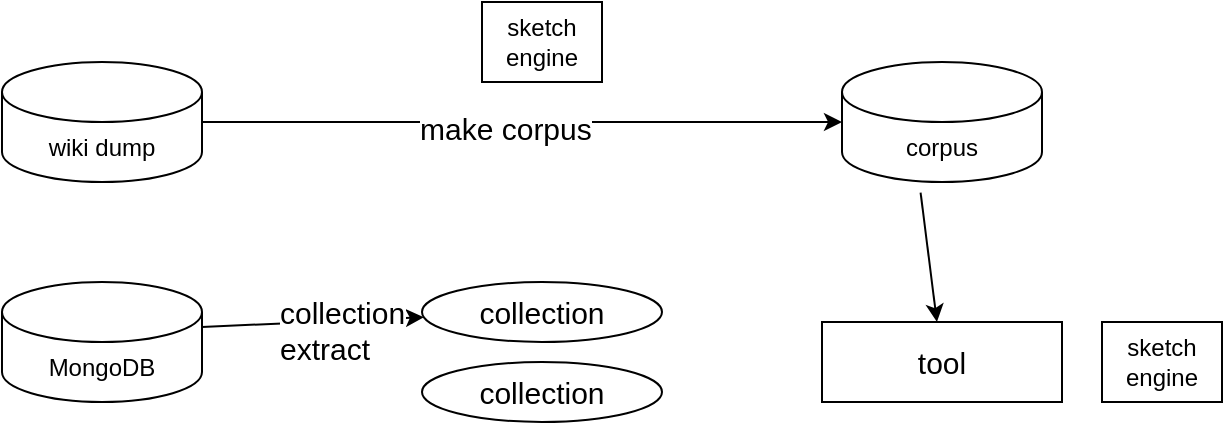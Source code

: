 <mxfile version="20.4.1" type="browser"><diagram id="C5RBs43oDa-KdzZeNtuy" name="Page-1"><mxGraphModel dx="782" dy="436" grid="1" gridSize="10" guides="1" tooltips="1" connect="1" arrows="1" fold="1" page="1" pageScale="1" pageWidth="827" pageHeight="1169" math="0" shadow="0"><root><mxCell id="WIyWlLk6GJQsqaUBKTNV-0"/><mxCell id="WIyWlLk6GJQsqaUBKTNV-1" parent="WIyWlLk6GJQsqaUBKTNV-0"/><mxCell id="zNuz3nggmpc9dmwNP7mI-0" value="sketch &lt;br&gt;engine" style="rounded=0;whiteSpace=wrap;html=1;" parent="WIyWlLk6GJQsqaUBKTNV-1" vertex="1"><mxGeometry x="310" y="80" width="60" height="40" as="geometry"/></mxCell><mxCell id="zNuz3nggmpc9dmwNP7mI-1" value="wiki dump" style="shape=cylinder3;whiteSpace=wrap;html=1;boundedLbl=1;backgroundOutline=1;size=15;" parent="WIyWlLk6GJQsqaUBKTNV-1" vertex="1"><mxGeometry x="70" y="110" width="100" height="60" as="geometry"/></mxCell><mxCell id="zNuz3nggmpc9dmwNP7mI-2" value="corpus" style="shape=cylinder3;whiteSpace=wrap;html=1;boundedLbl=1;backgroundOutline=1;size=15;" parent="WIyWlLk6GJQsqaUBKTNV-1" vertex="1"><mxGeometry x="490" y="110" width="100" height="60" as="geometry"/></mxCell><mxCell id="zNuz3nggmpc9dmwNP7mI-3" value="" style="endArrow=classic;html=1;rounded=0;exitX=1;exitY=0.5;exitDx=0;exitDy=0;exitPerimeter=0;entryX=0;entryY=0.5;entryDx=0;entryDy=0;entryPerimeter=0;verticalAlign=middle;align=right;labelPosition=left;verticalLabelPosition=middle;" parent="WIyWlLk6GJQsqaUBKTNV-1" source="zNuz3nggmpc9dmwNP7mI-1" target="zNuz3nggmpc9dmwNP7mI-2" edge="1"><mxGeometry width="50" height="50" relative="1" as="geometry"><mxPoint x="560" y="190" as="sourcePoint"/><mxPoint x="430" y="120" as="targetPoint"/><Array as="points"><mxPoint x="220" y="140"/></Array></mxGeometry></mxCell><mxCell id="zNuz3nggmpc9dmwNP7mI-7" value="make corpus" style="edgeLabel;html=1;align=left;verticalAlign=middle;resizable=0;points=[];fontSize=15;" parent="zNuz3nggmpc9dmwNP7mI-3" vertex="1" connectable="0"><mxGeometry x="-0.331" y="-3" relative="1" as="geometry"><mxPoint as="offset"/></mxGeometry></mxCell><mxCell id="zNuz3nggmpc9dmwNP7mI-6" value="MongoDB" style="shape=cylinder3;whiteSpace=wrap;html=1;boundedLbl=1;backgroundOutline=1;size=15;" parent="WIyWlLk6GJQsqaUBKTNV-1" vertex="1"><mxGeometry x="70" y="220" width="100" height="60" as="geometry"/></mxCell><mxCell id="zNuz3nggmpc9dmwNP7mI-8" value="collection" style="ellipse;whiteSpace=wrap;html=1;fontSize=15;" parent="WIyWlLk6GJQsqaUBKTNV-1" vertex="1"><mxGeometry x="280" y="220" width="120" height="30" as="geometry"/></mxCell><mxCell id="zNuz3nggmpc9dmwNP7mI-9" value="collection" style="ellipse;whiteSpace=wrap;html=1;fontSize=15;" parent="WIyWlLk6GJQsqaUBKTNV-1" vertex="1"><mxGeometry x="280" y="260" width="120" height="30" as="geometry"/></mxCell><mxCell id="zNuz3nggmpc9dmwNP7mI-10" value="" style="endArrow=classic;html=1;rounded=0;exitX=1;exitY=0;exitDx=0;exitDy=22.5;exitPerimeter=0;verticalAlign=middle;align=right;labelPosition=left;verticalLabelPosition=middle;" parent="WIyWlLk6GJQsqaUBKTNV-1" source="zNuz3nggmpc9dmwNP7mI-6" target="zNuz3nggmpc9dmwNP7mI-8" edge="1"><mxGeometry width="50" height="50" relative="1" as="geometry"><mxPoint x="180" y="150" as="sourcePoint"/><mxPoint x="500" y="150" as="targetPoint"/><Array as="points"/></mxGeometry></mxCell><mxCell id="zNuz3nggmpc9dmwNP7mI-11" value="collection&lt;br&gt;extract&lt;br&gt;" style="edgeLabel;html=1;align=left;verticalAlign=middle;resizable=0;points=[];fontSize=15;" parent="zNuz3nggmpc9dmwNP7mI-10" vertex="1" connectable="0"><mxGeometry x="-0.331" y="-3" relative="1" as="geometry"><mxPoint as="offset"/></mxGeometry></mxCell><mxCell id="zNuz3nggmpc9dmwNP7mI-12" value="tool" style="rounded=0;whiteSpace=wrap;html=1;fontSize=15;" parent="WIyWlLk6GJQsqaUBKTNV-1" vertex="1"><mxGeometry x="480" y="240" width="120" height="40" as="geometry"/></mxCell><mxCell id="zNuz3nggmpc9dmwNP7mI-14" value="" style="endArrow=classic;html=1;rounded=0;fontSize=15;exitX=0.393;exitY=1.089;exitDx=0;exitDy=0;exitPerimeter=0;" parent="WIyWlLk6GJQsqaUBKTNV-1" source="zNuz3nggmpc9dmwNP7mI-2" target="zNuz3nggmpc9dmwNP7mI-12" edge="1"><mxGeometry width="50" height="50" relative="1" as="geometry"><mxPoint x="240" y="370" as="sourcePoint"/><mxPoint x="290" y="320" as="targetPoint"/></mxGeometry></mxCell><mxCell id="IudqOcIrd8YnhtFTaRu9-0" value="sketch &lt;br&gt;engine" style="rounded=0;whiteSpace=wrap;html=1;" parent="WIyWlLk6GJQsqaUBKTNV-1" vertex="1"><mxGeometry x="620" y="240" width="60" height="40" as="geometry"/></mxCell></root></mxGraphModel></diagram></mxfile>